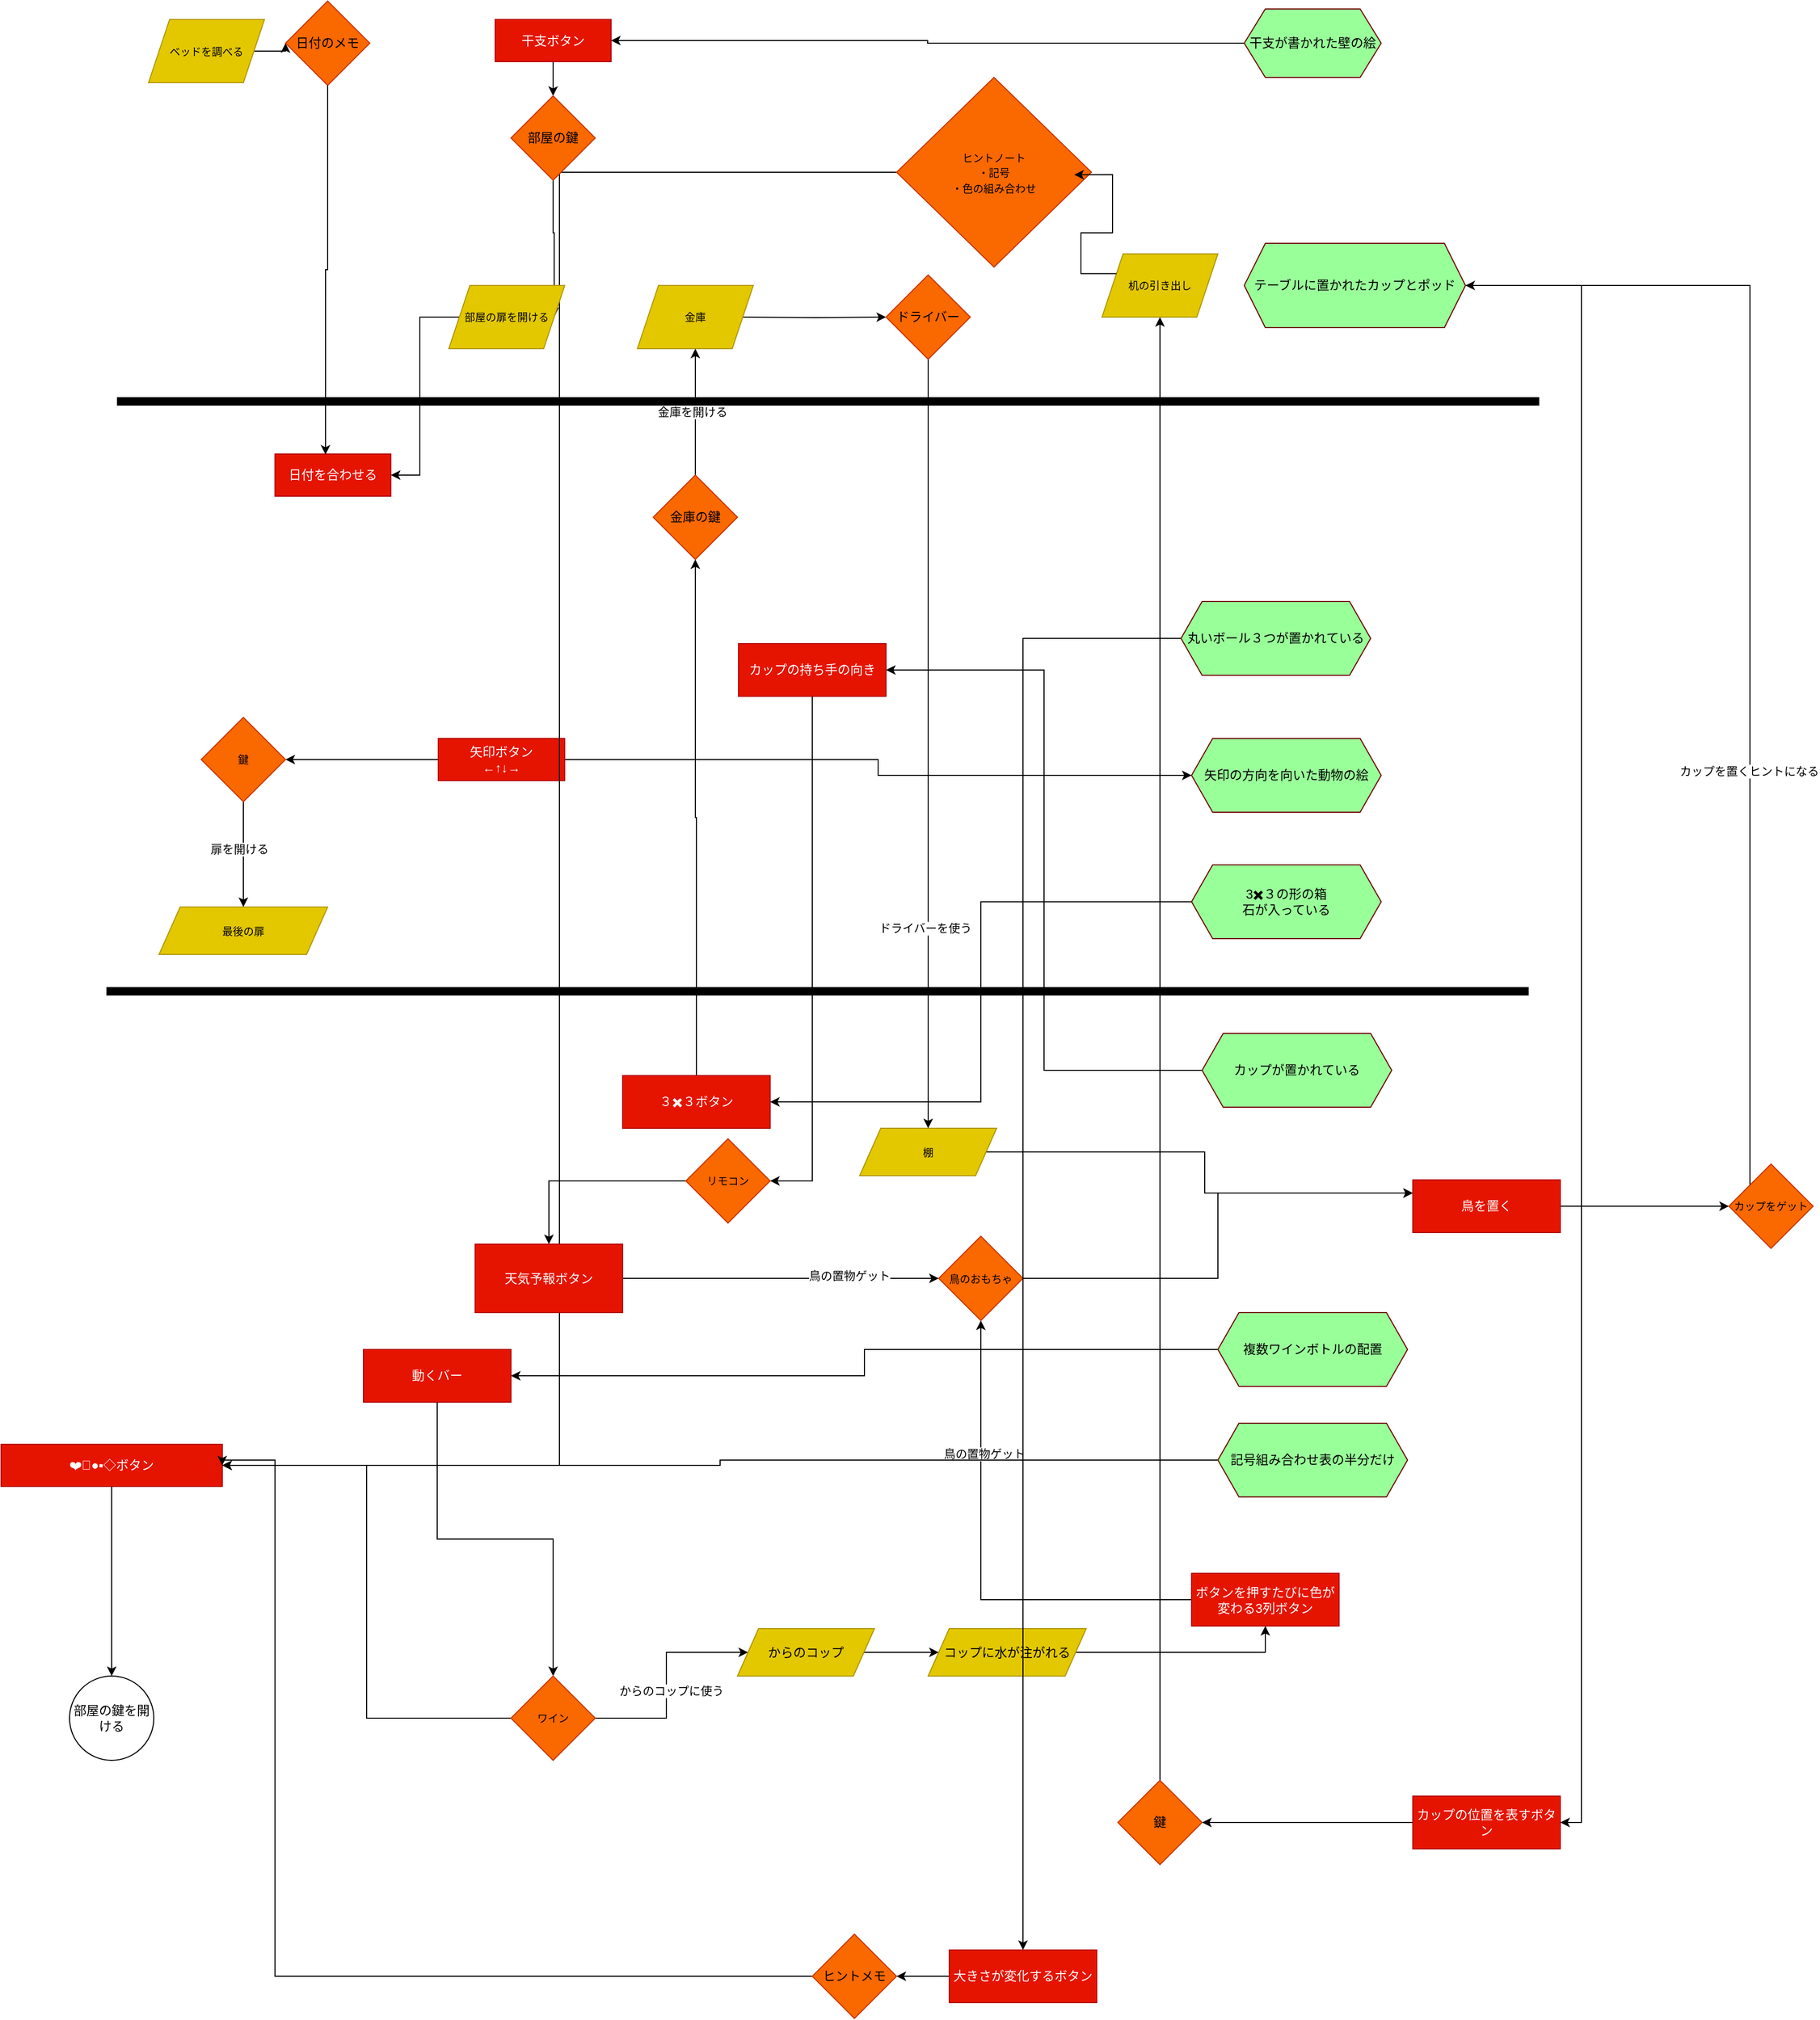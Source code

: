 <mxfile version="27.0.9" pages="4">
  <diagram name="フローチャート" id="RXGRm931TFEpD4JKADuY">
    <mxGraphModel dx="2864" dy="1227" grid="1" gridSize="10" guides="1" tooltips="1" connect="1" arrows="1" fold="1" page="1" pageScale="1" pageWidth="827" pageHeight="1169" math="0" shadow="0">
      <root>
        <mxCell id="0" />
        <mxCell id="1" parent="0" />
        <mxCell id="JhcOgVqaA8dTqpc5jkcz-119" style="edgeStyle=orthogonalEdgeStyle;rounded=0;orthogonalLoop=1;jettySize=auto;html=1;" parent="1" source="JhcOgVqaA8dTqpc5jkcz-3" target="JhcOgVqaA8dTqpc5jkcz-13" edge="1">
          <mxGeometry relative="1" as="geometry" />
        </mxCell>
        <mxCell id="JhcOgVqaA8dTqpc5jkcz-3" value="❤️🔼●▪️◇ボタン" style="rounded=0;whiteSpace=wrap;html=1;fillColor=#e51400;fontColor=#ffffff;strokeColor=#B20000;" parent="1" vertex="1">
          <mxGeometry x="-110" y="1370" width="210" height="40" as="geometry" />
        </mxCell>
        <mxCell id="JhcOgVqaA8dTqpc5jkcz-70" style="edgeStyle=orthogonalEdgeStyle;rounded=0;orthogonalLoop=1;jettySize=auto;html=1;" parent="1" source="JhcOgVqaA8dTqpc5jkcz-4" target="JhcOgVqaA8dTqpc5jkcz-69" edge="1">
          <mxGeometry relative="1" as="geometry" />
        </mxCell>
        <mxCell id="JhcOgVqaA8dTqpc5jkcz-100" style="edgeStyle=orthogonalEdgeStyle;rounded=0;orthogonalLoop=1;jettySize=auto;html=1;entryX=0;entryY=0.5;entryDx=0;entryDy=0;" parent="1" source="JhcOgVqaA8dTqpc5jkcz-4" target="JhcOgVqaA8dTqpc5jkcz-98" edge="1">
          <mxGeometry relative="1" as="geometry" />
        </mxCell>
        <mxCell id="JhcOgVqaA8dTqpc5jkcz-4" value="矢印ボタン&lt;div&gt;←↑↓→&lt;/div&gt;" style="rounded=0;whiteSpace=wrap;html=1;fillColor=#e51400;fontColor=#ffffff;strokeColor=#B20000;" parent="1" vertex="1">
          <mxGeometry x="305" y="700" width="120" height="40" as="geometry" />
        </mxCell>
        <mxCell id="JhcOgVqaA8dTqpc5jkcz-121" style="edgeStyle=orthogonalEdgeStyle;rounded=0;orthogonalLoop=1;jettySize=auto;html=1;entryX=0.5;entryY=1;entryDx=0;entryDy=0;" parent="1" source="JhcOgVqaA8dTqpc5jkcz-8" target="JhcOgVqaA8dTqpc5jkcz-104" edge="1">
          <mxGeometry relative="1" as="geometry" />
        </mxCell>
        <mxCell id="JhcOgVqaA8dTqpc5jkcz-8" value="３✖️３ボタン" style="rounded=0;whiteSpace=wrap;html=1;fillColor=#e51400;fontColor=#ffffff;strokeColor=#B20000;" parent="1" vertex="1">
          <mxGeometry x="480" y="1020" width="140" height="50" as="geometry" />
        </mxCell>
        <mxCell id="JhcOgVqaA8dTqpc5jkcz-138" style="edgeStyle=orthogonalEdgeStyle;rounded=0;orthogonalLoop=1;jettySize=auto;html=1;entryX=1;entryY=0.5;entryDx=0;entryDy=0;" parent="1" source="JhcOgVqaA8dTqpc5jkcz-10" target="JhcOgVqaA8dTqpc5jkcz-43" edge="1">
          <mxGeometry relative="1" as="geometry" />
        </mxCell>
        <mxCell id="JhcOgVqaA8dTqpc5jkcz-10" value="カップの位置を表すボタン" style="rounded=0;whiteSpace=wrap;html=1;fillColor=#e51400;fontColor=#ffffff;strokeColor=#B20000;" parent="1" vertex="1">
          <mxGeometry x="1230" y="1704" width="140" height="50" as="geometry" />
        </mxCell>
        <mxCell id="JhcOgVqaA8dTqpc5jkcz-132" style="edgeStyle=orthogonalEdgeStyle;rounded=0;orthogonalLoop=1;jettySize=auto;html=1;" parent="1" source="JhcOgVqaA8dTqpc5jkcz-11" target="JhcOgVqaA8dTqpc5jkcz-51" edge="1">
          <mxGeometry relative="1" as="geometry" />
        </mxCell>
        <mxCell id="JhcOgVqaA8dTqpc5jkcz-141" value="鳥の置物ゲット" style="edgeLabel;html=1;align=center;verticalAlign=middle;resizable=0;points=[];" parent="JhcOgVqaA8dTqpc5jkcz-132" vertex="1" connectable="0">
          <mxGeometry x="0.458" y="-3" relative="1" as="geometry">
            <mxPoint as="offset" />
          </mxGeometry>
        </mxCell>
        <mxCell id="JhcOgVqaA8dTqpc5jkcz-11" value="ボタンを押すたびに色が変わる3列ボタン" style="rounded=0;whiteSpace=wrap;html=1;fillColor=#e51400;fontColor=#ffffff;strokeColor=#B20000;" parent="1" vertex="1">
          <mxGeometry x="1020" y="1492.5" width="140" height="50" as="geometry" />
        </mxCell>
        <mxCell id="JhcOgVqaA8dTqpc5jkcz-12" value="動くバー" style="rounded=0;whiteSpace=wrap;html=1;fillColor=#e51400;fontColor=#ffffff;strokeColor=#B20000;" parent="1" vertex="1">
          <mxGeometry x="234" y="1280" width="140" height="50" as="geometry" />
        </mxCell>
        <mxCell id="JhcOgVqaA8dTqpc5jkcz-13" value="部屋の鍵を開ける" style="ellipse;whiteSpace=wrap;html=1;aspect=fixed;" parent="1" vertex="1">
          <mxGeometry x="-45" y="1590" width="80" height="80" as="geometry" />
        </mxCell>
        <mxCell id="JhcOgVqaA8dTqpc5jkcz-39" style="edgeStyle=orthogonalEdgeStyle;rounded=0;orthogonalLoop=1;jettySize=auto;html=1;" parent="1" source="JhcOgVqaA8dTqpc5jkcz-12" target="JhcOgVqaA8dTqpc5jkcz-59" edge="1">
          <mxGeometry relative="1" as="geometry">
            <mxPoint x="760" y="1312.5" as="targetPoint" />
          </mxGeometry>
        </mxCell>
        <mxCell id="JhcOgVqaA8dTqpc5jkcz-45" style="edgeStyle=orthogonalEdgeStyle;rounded=0;orthogonalLoop=1;jettySize=auto;html=1;" parent="1" source="JhcOgVqaA8dTqpc5jkcz-43" target="JhcOgVqaA8dTqpc5jkcz-44" edge="1">
          <mxGeometry relative="1" as="geometry" />
        </mxCell>
        <mxCell id="JhcOgVqaA8dTqpc5jkcz-43" value="鍵" style="rhombus;whiteSpace=wrap;html=1;fillColor=#fa6800;fontColor=#000000;strokeColor=#C73500;" parent="1" vertex="1">
          <mxGeometry x="950" y="1689" width="80" height="80" as="geometry" />
        </mxCell>
        <mxCell id="JhcOgVqaA8dTqpc5jkcz-44" value="&lt;font color=&quot;#000000&quot;&gt;&lt;span style=&quot;font-size: 10px;&quot;&gt;机の引き出し&lt;/span&gt;&lt;/font&gt;" style="shape=parallelogram;perimeter=parallelogramPerimeter;whiteSpace=wrap;html=1;fixedSize=1;fillColor=#e3c800;fontColor=#000000;strokeColor=#B09500;" parent="1" vertex="1">
          <mxGeometry x="935" y="240" width="110" height="60" as="geometry" />
        </mxCell>
        <mxCell id="JhcOgVqaA8dTqpc5jkcz-140" style="edgeStyle=orthogonalEdgeStyle;rounded=0;orthogonalLoop=1;jettySize=auto;html=1;entryX=1;entryY=0.5;entryDx=0;entryDy=0;" parent="1" source="JhcOgVqaA8dTqpc5jkcz-47" target="JhcOgVqaA8dTqpc5jkcz-3" edge="1">
          <mxGeometry relative="1" as="geometry" />
        </mxCell>
        <mxCell id="JhcOgVqaA8dTqpc5jkcz-47" value="&lt;font style=&quot;font-size: 10px;&quot;&gt;ヒントノート&lt;/font&gt;&lt;div&gt;&lt;span style=&quot;font-size: 10px;&quot;&gt;・記号&lt;/span&gt;&lt;/div&gt;&lt;div&gt;&lt;span style=&quot;font-size: 10px;&quot;&gt;・色の組み合わせ&lt;/span&gt;&lt;/div&gt;" style="rhombus;whiteSpace=wrap;html=1;fillColor=#fa6800;fontColor=#000000;strokeColor=#C73500;" parent="1" vertex="1">
          <mxGeometry x="740" y="72.5" width="185" height="180" as="geometry" />
        </mxCell>
        <mxCell id="Qinczm0bO9-p7GrukP_N-2" style="edgeStyle=orthogonalEdgeStyle;rounded=0;orthogonalLoop=1;jettySize=auto;html=1;entryX=0;entryY=0.25;entryDx=0;entryDy=0;" edge="1" parent="1" source="JhcOgVqaA8dTqpc5jkcz-51" target="Qinczm0bO9-p7GrukP_N-4">
          <mxGeometry relative="1" as="geometry">
            <mxPoint x="1050" y="1145" as="targetPoint" />
          </mxGeometry>
        </mxCell>
        <mxCell id="JhcOgVqaA8dTqpc5jkcz-51" value="&lt;font style=&quot;font-size: 10px;&quot;&gt;鳥のおもちゃ&lt;/font&gt;" style="rhombus;whiteSpace=wrap;html=1;fillColor=#fa6800;fontColor=#000000;strokeColor=#C73500;" parent="1" vertex="1">
          <mxGeometry x="780" y="1172.5" width="80" height="80" as="geometry" />
        </mxCell>
        <mxCell id="JhcOgVqaA8dTqpc5jkcz-54" style="edgeStyle=orthogonalEdgeStyle;rounded=0;orthogonalLoop=1;jettySize=auto;html=1;entryX=1;entryY=0.5;entryDx=0;entryDy=0;" parent="1" source="JhcOgVqaA8dTqpc5jkcz-53" target="JhcOgVqaA8dTqpc5jkcz-55" edge="1">
          <mxGeometry relative="1" as="geometry">
            <mxPoint x="640" y="1200" as="targetPoint" />
          </mxGeometry>
        </mxCell>
        <mxCell id="JhcOgVqaA8dTqpc5jkcz-53" value="カップの持ち手の向き" style="rounded=0;whiteSpace=wrap;html=1;fillColor=#e51400;fontColor=#ffffff;strokeColor=#B20000;" parent="1" vertex="1">
          <mxGeometry x="590" y="610" width="140" height="50" as="geometry" />
        </mxCell>
        <mxCell id="JhcOgVqaA8dTqpc5jkcz-58" style="edgeStyle=orthogonalEdgeStyle;rounded=0;orthogonalLoop=1;jettySize=auto;html=1;entryX=0.5;entryY=0;entryDx=0;entryDy=0;" parent="1" source="JhcOgVqaA8dTqpc5jkcz-55" target="JhcOgVqaA8dTqpc5jkcz-57" edge="1">
          <mxGeometry relative="1" as="geometry" />
        </mxCell>
        <mxCell id="JhcOgVqaA8dTqpc5jkcz-55" value="&lt;span style=&quot;font-size: 10px;&quot;&gt;リモコン&lt;/span&gt;" style="rhombus;whiteSpace=wrap;html=1;fillColor=#fa6800;fontColor=#000000;strokeColor=#C73500;" parent="1" vertex="1">
          <mxGeometry x="540" y="1080" width="80" height="80" as="geometry" />
        </mxCell>
        <mxCell id="JhcOgVqaA8dTqpc5jkcz-73" style="edgeStyle=orthogonalEdgeStyle;rounded=0;orthogonalLoop=1;jettySize=auto;html=1;entryX=0;entryY=0.5;entryDx=0;entryDy=0;" parent="1" source="JhcOgVqaA8dTqpc5jkcz-57" target="JhcOgVqaA8dTqpc5jkcz-51" edge="1">
          <mxGeometry relative="1" as="geometry" />
        </mxCell>
        <mxCell id="JhcOgVqaA8dTqpc5jkcz-142" value="鳥の置物ゲット" style="edgeLabel;html=1;align=center;verticalAlign=middle;resizable=0;points=[];" parent="JhcOgVqaA8dTqpc5jkcz-73" vertex="1" connectable="0">
          <mxGeometry x="0.433" y="3" relative="1" as="geometry">
            <mxPoint as="offset" />
          </mxGeometry>
        </mxCell>
        <mxCell id="JhcOgVqaA8dTqpc5jkcz-57" value="天気予報ボタン" style="rounded=0;whiteSpace=wrap;html=1;fillColor=#e51400;fontColor=#ffffff;strokeColor=#B20000;" parent="1" vertex="1">
          <mxGeometry x="340" y="1180" width="140" height="65" as="geometry" />
        </mxCell>
        <mxCell id="JhcOgVqaA8dTqpc5jkcz-127" style="edgeStyle=orthogonalEdgeStyle;rounded=0;orthogonalLoop=1;jettySize=auto;html=1;" parent="1" source="JhcOgVqaA8dTqpc5jkcz-59" target="JhcOgVqaA8dTqpc5jkcz-126" edge="1">
          <mxGeometry relative="1" as="geometry" />
        </mxCell>
        <mxCell id="JhcOgVqaA8dTqpc5jkcz-128" value="からのコップに使う" style="edgeLabel;html=1;align=center;verticalAlign=middle;resizable=0;points=[];" parent="JhcOgVqaA8dTqpc5jkcz-127" vertex="1" connectable="0">
          <mxGeometry x="-0.097" y="-4" relative="1" as="geometry">
            <mxPoint as="offset" />
          </mxGeometry>
        </mxCell>
        <mxCell id="JhcOgVqaA8dTqpc5jkcz-150" style="edgeStyle=orthogonalEdgeStyle;rounded=0;orthogonalLoop=1;jettySize=auto;html=1;entryX=1;entryY=0.5;entryDx=0;entryDy=0;" parent="1" source="JhcOgVqaA8dTqpc5jkcz-59" target="JhcOgVqaA8dTqpc5jkcz-3" edge="1">
          <mxGeometry relative="1" as="geometry" />
        </mxCell>
        <mxCell id="JhcOgVqaA8dTqpc5jkcz-59" value="&lt;span style=&quot;font-size: 10px;&quot;&gt;ワイン&lt;/span&gt;" style="rhombus;whiteSpace=wrap;html=1;fillColor=#fa6800;fontColor=#000000;strokeColor=#C73500;" parent="1" vertex="1">
          <mxGeometry x="374" y="1590" width="80" height="80" as="geometry" />
        </mxCell>
        <mxCell id="JhcOgVqaA8dTqpc5jkcz-92" style="edgeStyle=orthogonalEdgeStyle;rounded=0;orthogonalLoop=1;jettySize=auto;html=1;entryX=0.5;entryY=0;entryDx=0;entryDy=0;" parent="1" source="JhcOgVqaA8dTqpc5jkcz-69" target="JhcOgVqaA8dTqpc5jkcz-91" edge="1">
          <mxGeometry relative="1" as="geometry" />
        </mxCell>
        <mxCell id="JhcOgVqaA8dTqpc5jkcz-109" value="扉を開ける" style="edgeLabel;html=1;align=center;verticalAlign=middle;resizable=0;points=[];" parent="JhcOgVqaA8dTqpc5jkcz-92" vertex="1" connectable="0">
          <mxGeometry x="-0.114" y="-4" relative="1" as="geometry">
            <mxPoint as="offset" />
          </mxGeometry>
        </mxCell>
        <mxCell id="JhcOgVqaA8dTqpc5jkcz-69" value="&lt;span style=&quot;font-size: 10px;&quot;&gt;鍵&lt;/span&gt;" style="rhombus;whiteSpace=wrap;html=1;fillColor=#fa6800;fontColor=#000000;strokeColor=#C73500;" parent="1" vertex="1">
          <mxGeometry x="80" y="680" width="80" height="80" as="geometry" />
        </mxCell>
        <mxCell id="JhcOgVqaA8dTqpc5jkcz-82" style="edgeStyle=orthogonalEdgeStyle;rounded=0;orthogonalLoop=1;jettySize=auto;html=1;entryX=0.5;entryY=0;entryDx=0;entryDy=0;" parent="1" source="JhcOgVqaA8dTqpc5jkcz-75" target="JhcOgVqaA8dTqpc5jkcz-81" edge="1">
          <mxGeometry relative="1" as="geometry" />
        </mxCell>
        <mxCell id="JhcOgVqaA8dTqpc5jkcz-75" value="干支ボタン" style="rounded=0;whiteSpace=wrap;html=1;fillColor=#e51400;fontColor=#ffffff;strokeColor=#B20000;" parent="1" vertex="1">
          <mxGeometry x="359" y="17.5" width="110" height="40" as="geometry" />
        </mxCell>
        <mxCell id="JhcOgVqaA8dTqpc5jkcz-79" style="edgeStyle=orthogonalEdgeStyle;rounded=0;orthogonalLoop=1;jettySize=auto;html=1;entryX=1;entryY=0.5;entryDx=0;entryDy=0;" parent="1" source="JhcOgVqaA8dTqpc5jkcz-77" target="JhcOgVqaA8dTqpc5jkcz-75" edge="1">
          <mxGeometry relative="1" as="geometry" />
        </mxCell>
        <mxCell id="JhcOgVqaA8dTqpc5jkcz-77" value="&lt;font color=&quot;#000000&quot;&gt;干支が書かれた壁の絵&lt;/font&gt;" style="shape=hexagon;perimeter=hexagonPerimeter2;whiteSpace=wrap;html=1;fixedSize=1;fillColor=#99FF99;fontColor=#ffffff;strokeColor=#6F0000;" parent="1" vertex="1">
          <mxGeometry x="1070" y="7.5" width="130" height="65" as="geometry" />
        </mxCell>
        <mxCell id="JhcOgVqaA8dTqpc5jkcz-84" style="edgeStyle=orthogonalEdgeStyle;rounded=0;orthogonalLoop=1;jettySize=auto;html=1;entryX=1;entryY=0.5;entryDx=0;entryDy=0;" parent="1" source="JhcOgVqaA8dTqpc5jkcz-81" target="JhcOgVqaA8dTqpc5jkcz-83" edge="1">
          <mxGeometry relative="1" as="geometry" />
        </mxCell>
        <mxCell id="JhcOgVqaA8dTqpc5jkcz-81" value="部屋の鍵" style="rhombus;whiteSpace=wrap;html=1;fillColor=#fa6800;fontColor=#000000;strokeColor=#C73500;" parent="1" vertex="1">
          <mxGeometry x="374" y="90" width="80" height="80" as="geometry" />
        </mxCell>
        <mxCell id="JhcOgVqaA8dTqpc5jkcz-86" style="edgeStyle=orthogonalEdgeStyle;rounded=0;orthogonalLoop=1;jettySize=auto;html=1;entryX=1;entryY=0.5;entryDx=0;entryDy=0;" parent="1" source="JhcOgVqaA8dTqpc5jkcz-83" target="JhcOgVqaA8dTqpc5jkcz-85" edge="1">
          <mxGeometry relative="1" as="geometry" />
        </mxCell>
        <mxCell id="JhcOgVqaA8dTqpc5jkcz-83" value="&lt;font color=&quot;#000000&quot;&gt;&lt;span style=&quot;font-size: 10px;&quot;&gt;部屋の扉を開ける&lt;/span&gt;&lt;/font&gt;" style="shape=parallelogram;perimeter=parallelogramPerimeter;whiteSpace=wrap;html=1;fixedSize=1;fillColor=#e3c800;fontColor=#000000;strokeColor=#B09500;" parent="1" vertex="1">
          <mxGeometry x="315" y="270" width="110" height="60" as="geometry" />
        </mxCell>
        <mxCell id="JhcOgVqaA8dTqpc5jkcz-85" value="日付を合わせる" style="rounded=0;whiteSpace=wrap;html=1;fillColor=#e51400;fontColor=#ffffff;strokeColor=#B20000;" parent="1" vertex="1">
          <mxGeometry x="150" y="430" width="110" height="40" as="geometry" />
        </mxCell>
        <mxCell id="JhcOgVqaA8dTqpc5jkcz-89" style="edgeStyle=orthogonalEdgeStyle;rounded=0;orthogonalLoop=1;jettySize=auto;html=1;entryX=0;entryY=0.5;entryDx=0;entryDy=0;" parent="1" source="JhcOgVqaA8dTqpc5jkcz-87" target="JhcOgVqaA8dTqpc5jkcz-88" edge="1">
          <mxGeometry relative="1" as="geometry" />
        </mxCell>
        <mxCell id="JhcOgVqaA8dTqpc5jkcz-87" value="&lt;font color=&quot;#000000&quot;&gt;&lt;span style=&quot;font-size: 10px;&quot;&gt;ベッドを調べる&lt;/span&gt;&lt;/font&gt;" style="shape=parallelogram;perimeter=parallelogramPerimeter;whiteSpace=wrap;html=1;fixedSize=1;fillColor=#e3c800;fontColor=#000000;strokeColor=#B09500;" parent="1" vertex="1">
          <mxGeometry x="30" y="17.5" width="110" height="60" as="geometry" />
        </mxCell>
        <mxCell id="JhcOgVqaA8dTqpc5jkcz-88" value="日付のメモ" style="rhombus;whiteSpace=wrap;html=1;fillColor=#fa6800;fontColor=#000000;strokeColor=#C73500;" parent="1" vertex="1">
          <mxGeometry x="160" width="80" height="80" as="geometry" />
        </mxCell>
        <mxCell id="JhcOgVqaA8dTqpc5jkcz-90" style="edgeStyle=orthogonalEdgeStyle;rounded=0;orthogonalLoop=1;jettySize=auto;html=1;entryX=0.436;entryY=0.013;entryDx=0;entryDy=0;entryPerimeter=0;" parent="1" source="JhcOgVqaA8dTqpc5jkcz-88" target="JhcOgVqaA8dTqpc5jkcz-85" edge="1">
          <mxGeometry relative="1" as="geometry" />
        </mxCell>
        <mxCell id="JhcOgVqaA8dTqpc5jkcz-91" value="&lt;div style=&quot;line-height: 80%;&quot;&gt;&lt;font size=&quot;1&quot;&gt;最後の扉&lt;/font&gt;&lt;/div&gt;" style="shape=parallelogram;perimeter=parallelogramPerimeter;whiteSpace=wrap;html=1;fixedSize=1;fillColor=#e3c800;fontColor=#000000;strokeColor=#B09500;" parent="1" vertex="1">
          <mxGeometry x="40" y="860" width="160" height="45" as="geometry" />
        </mxCell>
        <mxCell id="JhcOgVqaA8dTqpc5jkcz-98" value="&lt;font color=&quot;#000000&quot;&gt;矢印の方向を向いた動物の絵&lt;/font&gt;" style="shape=hexagon;perimeter=hexagonPerimeter2;whiteSpace=wrap;html=1;fixedSize=1;fillColor=#99FF99;fontColor=#ffffff;strokeColor=#6F0000;" parent="1" vertex="1">
          <mxGeometry x="1020" y="700" width="180" height="70" as="geometry" />
        </mxCell>
        <mxCell id="JhcOgVqaA8dTqpc5jkcz-101" value="" style="endArrow=none;html=1;rounded=0;strokeWidth=8;" parent="1" edge="1">
          <mxGeometry width="50" height="50" relative="1" as="geometry">
            <mxPoint y="380" as="sourcePoint" />
            <mxPoint x="1350" y="380" as="targetPoint" />
          </mxGeometry>
        </mxCell>
        <mxCell id="JhcOgVqaA8dTqpc5jkcz-102" value="" style="endArrow=none;html=1;rounded=0;strokeWidth=8;" parent="1" edge="1">
          <mxGeometry width="50" height="50" relative="1" as="geometry">
            <mxPoint x="-10" y="940" as="sourcePoint" />
            <mxPoint x="1340" y="940" as="targetPoint" />
          </mxGeometry>
        </mxCell>
        <mxCell id="JhcOgVqaA8dTqpc5jkcz-113" style="edgeStyle=orthogonalEdgeStyle;rounded=0;orthogonalLoop=1;jettySize=auto;html=1;" parent="1" target="JhcOgVqaA8dTqpc5jkcz-114" edge="1">
          <mxGeometry relative="1" as="geometry">
            <mxPoint x="750" y="270" as="targetPoint" />
            <mxPoint x="594" y="300" as="sourcePoint" />
          </mxGeometry>
        </mxCell>
        <mxCell id="JhcOgVqaA8dTqpc5jkcz-103" value="&lt;font color=&quot;#000000&quot;&gt;&lt;span style=&quot;font-size: 10px;&quot;&gt;金庫&lt;/span&gt;&lt;/font&gt;" style="shape=parallelogram;perimeter=parallelogramPerimeter;whiteSpace=wrap;html=1;fixedSize=1;fillColor=#e3c800;fontColor=#000000;strokeColor=#B09500;" parent="1" vertex="1">
          <mxGeometry x="494" y="270" width="110" height="60" as="geometry" />
        </mxCell>
        <mxCell id="JhcOgVqaA8dTqpc5jkcz-105" style="edgeStyle=orthogonalEdgeStyle;rounded=0;orthogonalLoop=1;jettySize=auto;html=1;" parent="1" source="JhcOgVqaA8dTqpc5jkcz-104" target="JhcOgVqaA8dTqpc5jkcz-103" edge="1">
          <mxGeometry relative="1" as="geometry" />
        </mxCell>
        <mxCell id="JhcOgVqaA8dTqpc5jkcz-108" value="金庫を開ける" style="edgeLabel;html=1;align=center;verticalAlign=middle;resizable=0;points=[];" parent="JhcOgVqaA8dTqpc5jkcz-105" vertex="1" connectable="0">
          <mxGeometry x="0.011" y="3" relative="1" as="geometry">
            <mxPoint as="offset" />
          </mxGeometry>
        </mxCell>
        <mxCell id="JhcOgVqaA8dTqpc5jkcz-104" value="金庫の鍵" style="rhombus;whiteSpace=wrap;html=1;fillColor=#fa6800;fontColor=#000000;strokeColor=#C73500;" parent="1" vertex="1">
          <mxGeometry x="509" y="450" width="80" height="80" as="geometry" />
        </mxCell>
        <mxCell id="Qinczm0bO9-p7GrukP_N-3" style="edgeStyle=orthogonalEdgeStyle;rounded=0;orthogonalLoop=1;jettySize=auto;html=1;entryX=0;entryY=0.25;entryDx=0;entryDy=0;" edge="1" parent="1" source="JhcOgVqaA8dTqpc5jkcz-110" target="Qinczm0bO9-p7GrukP_N-4">
          <mxGeometry relative="1" as="geometry">
            <mxPoint x="1050" y="1145" as="targetPoint" />
          </mxGeometry>
        </mxCell>
        <mxCell id="JhcOgVqaA8dTqpc5jkcz-110" value="&lt;div style=&quot;line-height: 80%;&quot;&gt;&lt;font size=&quot;1&quot;&gt;棚&lt;/font&gt;&lt;/div&gt;" style="shape=parallelogram;perimeter=parallelogramPerimeter;whiteSpace=wrap;html=1;fixedSize=1;fillColor=#e3c800;fontColor=#000000;strokeColor=#B09500;" parent="1" vertex="1">
          <mxGeometry x="705" y="1070" width="130" height="45" as="geometry" />
        </mxCell>
        <mxCell id="JhcOgVqaA8dTqpc5jkcz-112" style="edgeStyle=orthogonalEdgeStyle;rounded=0;orthogonalLoop=1;jettySize=auto;html=1;entryX=1;entryY=0.5;entryDx=0;entryDy=0;" parent="1" source="JhcOgVqaA8dTqpc5jkcz-111" target="JhcOgVqaA8dTqpc5jkcz-8" edge="1">
          <mxGeometry relative="1" as="geometry" />
        </mxCell>
        <mxCell id="JhcOgVqaA8dTqpc5jkcz-111" value="&lt;font color=&quot;#000000&quot;&gt;3✖️３の形の箱&lt;/font&gt;&lt;div&gt;&lt;font color=&quot;#000000&quot;&gt;石が入っている&lt;/font&gt;&lt;/div&gt;" style="shape=hexagon;perimeter=hexagonPerimeter2;whiteSpace=wrap;html=1;fixedSize=1;fillColor=#99FF99;fontColor=#ffffff;strokeColor=#6F0000;" parent="1" vertex="1">
          <mxGeometry x="1020" y="820" width="180" height="70" as="geometry" />
        </mxCell>
        <mxCell id="JhcOgVqaA8dTqpc5jkcz-122" style="edgeStyle=orthogonalEdgeStyle;rounded=0;orthogonalLoop=1;jettySize=auto;html=1;entryX=0.5;entryY=0;entryDx=0;entryDy=0;" parent="1" source="JhcOgVqaA8dTqpc5jkcz-114" target="JhcOgVqaA8dTqpc5jkcz-110" edge="1">
          <mxGeometry relative="1" as="geometry" />
        </mxCell>
        <mxCell id="JhcOgVqaA8dTqpc5jkcz-144" value="ドライバーを使う" style="edgeLabel;html=1;align=center;verticalAlign=middle;resizable=0;points=[];" parent="JhcOgVqaA8dTqpc5jkcz-122" vertex="1" connectable="0">
          <mxGeometry x="0.478" y="-3" relative="1" as="geometry">
            <mxPoint as="offset" />
          </mxGeometry>
        </mxCell>
        <mxCell id="JhcOgVqaA8dTqpc5jkcz-114" value="ドライバー" style="rhombus;whiteSpace=wrap;html=1;fillColor=#fa6800;fontColor=#000000;strokeColor=#C73500;" parent="1" vertex="1">
          <mxGeometry x="730" y="260" width="80" height="80" as="geometry" />
        </mxCell>
        <mxCell id="JhcOgVqaA8dTqpc5jkcz-125" style="edgeStyle=orthogonalEdgeStyle;rounded=0;orthogonalLoop=1;jettySize=auto;html=1;entryX=1;entryY=0.5;entryDx=0;entryDy=0;" parent="1" source="JhcOgVqaA8dTqpc5jkcz-124" target="JhcOgVqaA8dTqpc5jkcz-12" edge="1">
          <mxGeometry relative="1" as="geometry" />
        </mxCell>
        <mxCell id="JhcOgVqaA8dTqpc5jkcz-124" value="&lt;font color=&quot;#000000&quot;&gt;複数ワインボトルの配置&lt;/font&gt;" style="shape=hexagon;perimeter=hexagonPerimeter2;whiteSpace=wrap;html=1;fixedSize=1;fillColor=#99FF99;fontColor=#ffffff;strokeColor=#6F0000;" parent="1" vertex="1">
          <mxGeometry x="1045" y="1245" width="180" height="70" as="geometry" />
        </mxCell>
        <mxCell id="JhcOgVqaA8dTqpc5jkcz-130" style="edgeStyle=orthogonalEdgeStyle;rounded=0;orthogonalLoop=1;jettySize=auto;html=1;entryX=0;entryY=0.5;entryDx=0;entryDy=0;" parent="1" source="JhcOgVqaA8dTqpc5jkcz-126" target="JhcOgVqaA8dTqpc5jkcz-129" edge="1">
          <mxGeometry relative="1" as="geometry" />
        </mxCell>
        <mxCell id="JhcOgVqaA8dTqpc5jkcz-126" value="&lt;div style=&quot;line-height: 80%;&quot;&gt;からのコップ&lt;/div&gt;" style="shape=parallelogram;perimeter=parallelogramPerimeter;whiteSpace=wrap;html=1;fixedSize=1;fillColor=#e3c800;fontColor=#000000;strokeColor=#B09500;" parent="1" vertex="1">
          <mxGeometry x="589" y="1545" width="130" height="45" as="geometry" />
        </mxCell>
        <mxCell id="JhcOgVqaA8dTqpc5jkcz-131" style="edgeStyle=orthogonalEdgeStyle;rounded=0;orthogonalLoop=1;jettySize=auto;html=1;" parent="1" source="JhcOgVqaA8dTqpc5jkcz-129" target="JhcOgVqaA8dTqpc5jkcz-11" edge="1">
          <mxGeometry relative="1" as="geometry" />
        </mxCell>
        <mxCell id="JhcOgVqaA8dTqpc5jkcz-129" value="コップに水が注がれる" style="shape=parallelogram;perimeter=parallelogramPerimeter;whiteSpace=wrap;html=1;fixedSize=1;fillColor=#e3c800;fontColor=#000000;strokeColor=#B09500;" parent="1" vertex="1">
          <mxGeometry x="770" y="1545" width="150" height="45" as="geometry" />
        </mxCell>
        <mxCell id="JhcOgVqaA8dTqpc5jkcz-136" style="edgeStyle=orthogonalEdgeStyle;rounded=0;orthogonalLoop=1;jettySize=auto;html=1;exitX=1;exitY=0.5;exitDx=0;exitDy=0;entryX=1;entryY=0.5;entryDx=0;entryDy=0;" parent="1" source="JhcOgVqaA8dTqpc5jkcz-134" target="JhcOgVqaA8dTqpc5jkcz-10" edge="1">
          <mxGeometry relative="1" as="geometry" />
        </mxCell>
        <mxCell id="JhcOgVqaA8dTqpc5jkcz-134" value="&lt;font color=&quot;#000000&quot;&gt;テーブルに置かれたカップとポッド&lt;/font&gt;" style="shape=hexagon;perimeter=hexagonPerimeter2;whiteSpace=wrap;html=1;fixedSize=1;fillColor=#99FF99;fontColor=#ffffff;strokeColor=#6F0000;" parent="1" vertex="1">
          <mxGeometry x="1070" y="230" width="210" height="80" as="geometry" />
        </mxCell>
        <mxCell id="JhcOgVqaA8dTqpc5jkcz-139" style="edgeStyle=orthogonalEdgeStyle;rounded=0;orthogonalLoop=1;jettySize=auto;html=1;exitX=0;exitY=0.25;exitDx=0;exitDy=0;entryX=0.912;entryY=0.513;entryDx=0;entryDy=0;entryPerimeter=0;" parent="1" source="JhcOgVqaA8dTqpc5jkcz-44" target="JhcOgVqaA8dTqpc5jkcz-47" edge="1">
          <mxGeometry relative="1" as="geometry" />
        </mxCell>
        <mxCell id="JhcOgVqaA8dTqpc5jkcz-146" style="edgeStyle=orthogonalEdgeStyle;rounded=0;orthogonalLoop=1;jettySize=auto;html=1;" parent="1" source="JhcOgVqaA8dTqpc5jkcz-143" target="JhcOgVqaA8dTqpc5jkcz-145" edge="1">
          <mxGeometry relative="1" as="geometry" />
        </mxCell>
        <mxCell id="JhcOgVqaA8dTqpc5jkcz-143" value="&lt;font color=&quot;#000000&quot;&gt;丸いボール３つが置かれている&lt;/font&gt;" style="shape=hexagon;perimeter=hexagonPerimeter2;whiteSpace=wrap;html=1;fixedSize=1;fillColor=#99FF99;fontColor=#ffffff;strokeColor=#6F0000;" parent="1" vertex="1">
          <mxGeometry x="1010" y="570" width="180" height="70" as="geometry" />
        </mxCell>
        <mxCell id="JhcOgVqaA8dTqpc5jkcz-148" style="edgeStyle=orthogonalEdgeStyle;rounded=0;orthogonalLoop=1;jettySize=auto;html=1;entryX=1;entryY=0.5;entryDx=0;entryDy=0;" parent="1" source="JhcOgVqaA8dTqpc5jkcz-145" target="JhcOgVqaA8dTqpc5jkcz-147" edge="1">
          <mxGeometry relative="1" as="geometry" />
        </mxCell>
        <mxCell id="JhcOgVqaA8dTqpc5jkcz-145" value="大きさが変化するボタン" style="rounded=0;whiteSpace=wrap;html=1;fillColor=#e51400;fontColor=#ffffff;strokeColor=#B20000;" parent="1" vertex="1">
          <mxGeometry x="790" y="1850" width="140" height="50" as="geometry" />
        </mxCell>
        <mxCell id="JhcOgVqaA8dTqpc5jkcz-151" style="edgeStyle=orthogonalEdgeStyle;rounded=0;orthogonalLoop=1;jettySize=auto;html=1;entryX=1;entryY=0.5;entryDx=0;entryDy=0;" parent="1" source="JhcOgVqaA8dTqpc5jkcz-147" target="JhcOgVqaA8dTqpc5jkcz-3" edge="1">
          <mxGeometry relative="1" as="geometry">
            <Array as="points">
              <mxPoint x="150" y="1875" />
              <mxPoint x="150" y="1385" />
            </Array>
          </mxGeometry>
        </mxCell>
        <mxCell id="JhcOgVqaA8dTqpc5jkcz-147" value="ヒントメモ" style="rhombus;whiteSpace=wrap;html=1;fillColor=#fa6800;fontColor=#000000;strokeColor=#C73500;" parent="1" vertex="1">
          <mxGeometry x="660" y="1835" width="80" height="80" as="geometry" />
        </mxCell>
        <mxCell id="Qinczm0bO9-p7GrukP_N-5" style="edgeStyle=orthogonalEdgeStyle;rounded=0;orthogonalLoop=1;jettySize=auto;html=1;entryX=0;entryY=0.5;entryDx=0;entryDy=0;" edge="1" parent="1" source="Qinczm0bO9-p7GrukP_N-4" target="Qinczm0bO9-p7GrukP_N-6">
          <mxGeometry relative="1" as="geometry">
            <mxPoint x="1480" y="1144" as="targetPoint" />
            <Array as="points">
              <mxPoint x="1500" y="1144" />
            </Array>
          </mxGeometry>
        </mxCell>
        <mxCell id="Qinczm0bO9-p7GrukP_N-4" value="鳥を置く" style="rounded=0;whiteSpace=wrap;html=1;fillColor=#e51400;fontColor=#ffffff;strokeColor=#B20000;" vertex="1" parent="1">
          <mxGeometry x="1230" y="1119" width="140" height="50" as="geometry" />
        </mxCell>
        <mxCell id="Qinczm0bO9-p7GrukP_N-8" style="edgeStyle=orthogonalEdgeStyle;rounded=0;orthogonalLoop=1;jettySize=auto;html=1;entryX=1;entryY=0.5;entryDx=0;entryDy=0;" edge="1" parent="1" source="Qinczm0bO9-p7GrukP_N-6" target="JhcOgVqaA8dTqpc5jkcz-134">
          <mxGeometry relative="1" as="geometry">
            <Array as="points">
              <mxPoint x="1550" y="270" />
            </Array>
          </mxGeometry>
        </mxCell>
        <mxCell id="Qinczm0bO9-p7GrukP_N-9" value="カップを置くヒントになる" style="edgeLabel;html=1;align=center;verticalAlign=middle;resizable=0;points=[];" vertex="1" connectable="0" parent="Qinczm0bO9-p7GrukP_N-8">
          <mxGeometry x="-0.3" y="1" relative="1" as="geometry">
            <mxPoint as="offset" />
          </mxGeometry>
        </mxCell>
        <mxCell id="Qinczm0bO9-p7GrukP_N-6" value="&lt;span style=&quot;font-size: 10px;&quot;&gt;カップをゲット&lt;/span&gt;" style="rhombus;whiteSpace=wrap;html=1;fillColor=#fa6800;fontColor=#000000;strokeColor=#C73500;" vertex="1" parent="1">
          <mxGeometry x="1530" y="1104" width="80" height="80" as="geometry" />
        </mxCell>
        <mxCell id="twJgUBgMmuH6dkB28CUn-2" style="edgeStyle=orthogonalEdgeStyle;rounded=0;orthogonalLoop=1;jettySize=auto;html=1;entryX=1;entryY=0.5;entryDx=0;entryDy=0;" edge="1" parent="1" source="twJgUBgMmuH6dkB28CUn-1" target="JhcOgVqaA8dTqpc5jkcz-53">
          <mxGeometry relative="1" as="geometry" />
        </mxCell>
        <mxCell id="twJgUBgMmuH6dkB28CUn-1" value="&lt;font color=&quot;#000000&quot;&gt;カップが置かれている&lt;/font&gt;" style="shape=hexagon;perimeter=hexagonPerimeter2;whiteSpace=wrap;html=1;fixedSize=1;fillColor=#99FF99;fontColor=#ffffff;strokeColor=#6F0000;" vertex="1" parent="1">
          <mxGeometry x="1030" y="980" width="180" height="70" as="geometry" />
        </mxCell>
        <mxCell id="g502Kq9QdGE5RNnN7VZz-2" style="edgeStyle=orthogonalEdgeStyle;rounded=0;orthogonalLoop=1;jettySize=auto;html=1;entryX=1;entryY=0.5;entryDx=0;entryDy=0;" edge="1" parent="1" source="g502Kq9QdGE5RNnN7VZz-1" target="JhcOgVqaA8dTqpc5jkcz-3">
          <mxGeometry relative="1" as="geometry" />
        </mxCell>
        <mxCell id="g502Kq9QdGE5RNnN7VZz-1" value="&lt;font color=&quot;#000000&quot;&gt;記号組み合わせ表の半分だけ&lt;/font&gt;" style="shape=hexagon;perimeter=hexagonPerimeter2;whiteSpace=wrap;html=1;fixedSize=1;fillColor=#99FF99;fontColor=#ffffff;strokeColor=#6F0000;" vertex="1" parent="1">
          <mxGeometry x="1045" y="1350" width="180" height="70" as="geometry" />
        </mxCell>
      </root>
    </mxGraphModel>
  </diagram>
  <diagram id="f2DRBkvHK64_CMHAZ9Qb" name="部屋と家具">
    <mxGraphModel dx="1773" dy="1848" grid="1" gridSize="10" guides="1" tooltips="1" connect="1" arrows="1" fold="1" page="1" pageScale="1" pageWidth="827" pageHeight="1169" math="0" shadow="0">
      <root>
        <mxCell id="0" />
        <mxCell id="1" parent="0" />
        <mxCell id="3L3UaYXtJIn203CXCyGd-1" value="" style="whiteSpace=wrap;html=1;aspect=fixed;" parent="1" vertex="1">
          <mxGeometry x="40" y="160" width="280" height="280" as="geometry" />
        </mxCell>
        <mxCell id="3L3UaYXtJIn203CXCyGd-2" value="" style="rounded=0;whiteSpace=wrap;html=1;" parent="1" vertex="1">
          <mxGeometry x="320" y="-240" width="120" height="800" as="geometry" />
        </mxCell>
        <mxCell id="3L3UaYXtJIn203CXCyGd-4" value="" style="rounded=0;whiteSpace=wrap;html=1;" parent="1" vertex="1">
          <mxGeometry x="320" y="-560" width="680" height="320" as="geometry" />
        </mxCell>
        <mxCell id="EDUZQcDFJQUXIhMOsD3m-14" style="edgeStyle=orthogonalEdgeStyle;rounded=0;orthogonalLoop=1;jettySize=auto;html=1;exitX=0.5;exitY=0;exitDx=0;exitDy=0;entryX=0.5;entryY=1;entryDx=0;entryDy=0;" edge="1" parent="1" source="WmYu_v-N7IRhr-jt6_tq-1" target="EDUZQcDFJQUXIhMOsD3m-13">
          <mxGeometry relative="1" as="geometry" />
        </mxCell>
        <mxCell id="WmYu_v-N7IRhr-jt6_tq-1" value="ベッド" style="rounded=0;whiteSpace=wrap;html=1;fillColor=#0050ef;fontColor=#ffffff;strokeColor=#001DBC;" vertex="1" parent="1">
          <mxGeometry x="40" y="160" width="120" height="200" as="geometry" />
        </mxCell>
        <mxCell id="U4G6odVEr-rB6wY9-khj-7" value="" style="edgeStyle=orthogonalEdgeStyle;rounded=0;orthogonalLoop=1;jettySize=auto;html=1;" edge="1" parent="1" source="WmYu_v-N7IRhr-jt6_tq-2" target="U4G6odVEr-rB6wY9-khj-6">
          <mxGeometry relative="1" as="geometry" />
        </mxCell>
        <mxCell id="WmYu_v-N7IRhr-jt6_tq-2" value="机" style="ellipse;whiteSpace=wrap;html=1;aspect=fixed;fillColor=#60a917;fontColor=#ffffff;strokeColor=#2D7600;" vertex="1" parent="1">
          <mxGeometry x="70" y="370" width="60" height="60" as="geometry" />
        </mxCell>
        <mxCell id="WmYu_v-N7IRhr-jt6_tq-3" value="ドア" style="rounded=0;whiteSpace=wrap;html=1;fillColor=#d80073;fontColor=#ffffff;strokeColor=#A50040;" vertex="1" parent="1">
          <mxGeometry x="310" y="290" width="20" height="140" as="geometry" />
        </mxCell>
        <mxCell id="U4G6odVEr-rB6wY9-khj-3" value="" style="edgeStyle=orthogonalEdgeStyle;rounded=0;orthogonalLoop=1;jettySize=auto;html=1;" edge="1" parent="1" source="WmYu_v-N7IRhr-jt6_tq-4" target="U4G6odVEr-rB6wY9-khj-2">
          <mxGeometry relative="1" as="geometry" />
        </mxCell>
        <mxCell id="WmYu_v-N7IRhr-jt6_tq-4" value="絵" style="rounded=0;whiteSpace=wrap;html=1;fillColor=#6a00ff;fontColor=#ffffff;strokeColor=#3700CC;rotation=90;fontStyle=1" vertex="1" parent="1">
          <mxGeometry x="210" y="370" width="20" height="140" as="geometry" />
        </mxCell>
        <mxCell id="M0Mybva_M-Y5CQamCzX1-2" value="" style="edgeStyle=orthogonalEdgeStyle;rounded=0;orthogonalLoop=1;jettySize=auto;html=1;" edge="1" parent="1" source="EDUZQcDFJQUXIhMOsD3m-1" target="M0Mybva_M-Y5CQamCzX1-1">
          <mxGeometry relative="1" as="geometry" />
        </mxCell>
        <mxCell id="EDUZQcDFJQUXIhMOsD3m-1" value="引き出し" style="rounded=0;whiteSpace=wrap;html=1;fillColor=#60a917;fontColor=#ffffff;strokeColor=#2D7600;" vertex="1" parent="1">
          <mxGeometry x="170" y="170" width="70" height="60" as="geometry" />
        </mxCell>
        <mxCell id="qBNEiTYim_y8xr-pEqVV-2" value="" style="edgeStyle=orthogonalEdgeStyle;rounded=0;orthogonalLoop=1;jettySize=auto;html=1;" edge="1" parent="1" source="EDUZQcDFJQUXIhMOsD3m-2" target="qBNEiTYim_y8xr-pEqVV-1">
          <mxGeometry relative="1" as="geometry" />
        </mxCell>
        <mxCell id="EDUZQcDFJQUXIhMOsD3m-2" value="棚" style="rounded=0;whiteSpace=wrap;html=1;fillColor=#60a917;fontColor=#ffffff;strokeColor=#2D7600;" vertex="1" parent="1">
          <mxGeometry x="330" y="490" width="92" height="60" as="geometry" />
        </mxCell>
        <mxCell id="3cH-8lGUJdX-nHX-psue-2" value="" style="edgeStyle=orthogonalEdgeStyle;rounded=0;orthogonalLoop=1;jettySize=auto;html=1;" edge="1" parent="1" source="EDUZQcDFJQUXIhMOsD3m-3" target="3cH-8lGUJdX-nHX-psue-1">
          <mxGeometry relative="1" as="geometry" />
        </mxCell>
        <mxCell id="EDUZQcDFJQUXIhMOsD3m-3" value="机" style="rounded=0;whiteSpace=wrap;html=1;fillColor=#60a917;fontColor=#ffffff;strokeColor=#2D7600;rotation=-90;" vertex="1" parent="1">
          <mxGeometry x="373" y="315" width="92" height="50" as="geometry" />
        </mxCell>
        <mxCell id="-1iy8JtZOgF8mE0iPeoI-2" value="" style="edgeStyle=orthogonalEdgeStyle;rounded=0;orthogonalLoop=1;jettySize=auto;html=1;" edge="1" parent="1" source="EDUZQcDFJQUXIhMOsD3m-4" target="-1iy8JtZOgF8mE0iPeoI-1">
          <mxGeometry relative="1" as="geometry" />
        </mxCell>
        <mxCell id="EDUZQcDFJQUXIhMOsD3m-4" value="絵" style="rounded=0;whiteSpace=wrap;html=1;fillColor=#6a00ff;fontColor=#ffffff;strokeColor=#3700CC;rotation=-180;" vertex="1" parent="1">
          <mxGeometry x="320" y="-80" width="20" height="140" as="geometry" />
        </mxCell>
        <mxCell id="PzmVh5bs7jr-pi4SXrDa-2" value="" style="edgeStyle=orthogonalEdgeStyle;rounded=0;orthogonalLoop=1;jettySize=auto;html=1;" edge="1" parent="1" source="EDUZQcDFJQUXIhMOsD3m-5" target="PzmVh5bs7jr-pi4SXrDa-1">
          <mxGeometry relative="1" as="geometry" />
        </mxCell>
        <mxCell id="EDUZQcDFJQUXIhMOsD3m-5" value="机" style="rounded=0;whiteSpace=wrap;html=1;fillColor=#60a917;fontColor=#ffffff;strokeColor=#2D7600;" vertex="1" parent="1">
          <mxGeometry x="387" y="-200" width="53" height="40" as="geometry" />
        </mxCell>
        <mxCell id="EDUZQcDFJQUXIhMOsD3m-6" value="ドア" style="rounded=0;whiteSpace=wrap;html=1;fillColor=#d80073;fontColor=#ffffff;strokeColor=#A50040;rotation=-90;" vertex="1" parent="1">
          <mxGeometry x="373" y="-280" width="20" height="90" as="geometry" />
        </mxCell>
        <mxCell id="EDUZQcDFJQUXIhMOsD3m-8" value="ワインウォール" style="rounded=0;whiteSpace=wrap;html=1;fillColor=#6a00ff;fontColor=#ffffff;strokeColor=#3700CC;rotation=90;" vertex="1" parent="1">
          <mxGeometry x="380" y="-620" width="20" height="140" as="geometry" />
        </mxCell>
        <mxCell id="nudB44o7msfZ4YxFSCSC-2" value="" style="edgeStyle=orthogonalEdgeStyle;rounded=0;orthogonalLoop=1;jettySize=auto;html=1;" edge="1" parent="1" source="EDUZQcDFJQUXIhMOsD3m-9" target="nudB44o7msfZ4YxFSCSC-1">
          <mxGeometry relative="1" as="geometry" />
        </mxCell>
        <mxCell id="EDUZQcDFJQUXIhMOsD3m-9" value="机" style="rounded=0;whiteSpace=wrap;html=1;fillColor=#60a917;fontColor=#ffffff;strokeColor=#2D7600;" vertex="1" parent="1">
          <mxGeometry x="320" y="-540" width="53" height="40" as="geometry" />
        </mxCell>
        <mxCell id="uBPPBeUQkpEae6APZeum-2" value="" style="edgeStyle=orthogonalEdgeStyle;rounded=0;orthogonalLoop=1;jettySize=auto;html=1;" edge="1" parent="1" source="EDUZQcDFJQUXIhMOsD3m-10" target="uBPPBeUQkpEae6APZeum-1">
          <mxGeometry relative="1" as="geometry" />
        </mxCell>
        <mxCell id="EDUZQcDFJQUXIhMOsD3m-10" value="ソファー" style="rounded=0;whiteSpace=wrap;html=1;fillColor=#60a917;fontColor=#ffffff;strokeColor=#2D7600;" vertex="1" parent="1">
          <mxGeometry x="600" y="-560" width="200" height="60" as="geometry" />
        </mxCell>
        <mxCell id="7Ukf-NYoTFSZ1pA2qI-A-2" value="" style="edgeStyle=orthogonalEdgeStyle;rounded=0;orthogonalLoop=1;jettySize=auto;html=1;" edge="1" parent="1" source="EDUZQcDFJQUXIhMOsD3m-11" target="7Ukf-NYoTFSZ1pA2qI-A-1">
          <mxGeometry relative="1" as="geometry" />
        </mxCell>
        <mxCell id="EDUZQcDFJQUXIhMOsD3m-11" value="TV＆TV台" style="rounded=0;whiteSpace=wrap;html=1;fillColor=#60a917;fontColor=#ffffff;strokeColor=#2D7600;" vertex="1" parent="1">
          <mxGeometry x="610" y="-300" width="200" height="60" as="geometry" />
        </mxCell>
        <mxCell id="EDUZQcDFJQUXIhMOsD3m-12" value="ドア" style="rounded=0;whiteSpace=wrap;html=1;fillColor=#d80073;fontColor=#ffffff;strokeColor=#A50040;rotation=-90;" vertex="1" parent="1">
          <mxGeometry x="915" y="-305" width="20" height="120" as="geometry" />
        </mxCell>
        <mxCell id="EDUZQcDFJQUXIhMOsD3m-13" value="日付メモ" style="rounded=0;whiteSpace=wrap;html=1;fillColor=#0050ef;fontColor=#ffffff;strokeColor=#001DBC;" vertex="1" parent="1">
          <mxGeometry x="40" y="30" width="120" height="40" as="geometry" />
        </mxCell>
        <mxCell id="U4G6odVEr-rB6wY9-khj-2" value="干支の絵" style="whiteSpace=wrap;html=1;fillColor=#6a00ff;strokeColor=#3700CC;fontColor=#ffffff;rounded=0;fontStyle=1;" vertex="1" parent="1">
          <mxGeometry x="160" y="500" width="120" height="30" as="geometry" />
        </mxCell>
        <mxCell id="U4G6odVEr-rB6wY9-khj-6" value="&lt;span style=&quot;background-color: transparent; color: light-dark(rgb(255, 255, 255), rgb(18, 18, 18));&quot;&gt;・干支パズル&lt;/span&gt;&lt;div&gt;&lt;span style=&quot;background-color: transparent; color: light-dark(rgb(255, 255, 255), rgb(18, 18, 18));&quot;&gt;・時計のヒント&lt;/span&gt;&lt;/div&gt;" style="whiteSpace=wrap;html=1;fillColor=#60a917;strokeColor=#2D7600;fontColor=#ffffff;" vertex="1" parent="1">
          <mxGeometry x="-80" y="470" width="120" height="40" as="geometry" />
        </mxCell>
        <mxCell id="M0Mybva_M-Y5CQamCzX1-1" value="・カップとポッド&lt;div&gt;・引き出し&lt;/div&gt;&lt;div&gt;・金庫&lt;/div&gt;" style="rounded=0;whiteSpace=wrap;html=1;fillColor=#60a917;fontColor=#ffffff;strokeColor=#2D7600;" vertex="1" parent="1">
          <mxGeometry x="170" y="30" width="130" height="60" as="geometry" />
        </mxCell>
        <mxCell id="qBNEiTYim_y8xr-pEqVV-1" value="・カップの持ち手の向き&lt;div&gt;・4✖️4の石のヒント&lt;/div&gt;" style="rounded=0;whiteSpace=wrap;html=1;fillColor=#60a917;fontColor=#ffffff;strokeColor=#2D7600;" vertex="1" parent="1">
          <mxGeometry x="330" y="630" width="140" height="60" as="geometry" />
        </mxCell>
        <mxCell id="3cH-8lGUJdX-nHX-psue-1" value="・日付を合わせる&lt;div&gt;・ボール&lt;/div&gt;" style="rounded=0;whiteSpace=wrap;html=1;fillColor=#60a917;fontColor=#ffffff;strokeColor=#2D7600;rotation=-90;" vertex="1" parent="1">
          <mxGeometry x="533.5" y="315" width="115" height="50" as="geometry" />
        </mxCell>
        <mxCell id="PzmVh5bs7jr-pi4SXrDa-1" value="矢印ボタン" style="whiteSpace=wrap;html=1;fillColor=#60a917;strokeColor=#2D7600;fontColor=#ffffff;rounded=0;" vertex="1" parent="1">
          <mxGeometry x="490" y="-195" width="120" height="30" as="geometry" />
        </mxCell>
        <mxCell id="-1iy8JtZOgF8mE0iPeoI-1" value="動物の絵" style="whiteSpace=wrap;html=1;fillColor=#6a00ff;strokeColor=#3700CC;fontColor=#ffffff;rounded=0;" vertex="1" parent="1">
          <mxGeometry x="140" y="-140" width="120" height="30" as="geometry" />
        </mxCell>
        <mxCell id="nudB44o7msfZ4YxFSCSC-1" value="・カップとポッドボタン&lt;div&gt;・金庫(鳩のおもちゃを置くところ)&lt;/div&gt;" style="rounded=0;whiteSpace=wrap;html=1;fillColor=#60a917;fontColor=#ffffff;strokeColor=#2D7600;" vertex="1" parent="1">
          <mxGeometry x="90" y="-560" width="150" height="60" as="geometry" />
        </mxCell>
        <mxCell id="7Ukf-NYoTFSZ1pA2qI-A-1" value="・スライド式のボタン&lt;div&gt;・4✖️4ボタン&lt;/div&gt;&lt;div&gt;・●❌▪️🔼ボタン&lt;/div&gt;" style="rounded=0;whiteSpace=wrap;html=1;fillColor=#60a917;fontColor=#ffffff;strokeColor=#2D7600;" vertex="1" parent="1">
          <mxGeometry x="680" y="-185" width="200" height="60" as="geometry" />
        </mxCell>
        <mxCell id="uBPPBeUQkpEae6APZeum-1" value="・天気予報ボタン" style="rounded=0;whiteSpace=wrap;html=1;fillColor=#60a917;fontColor=#ffffff;strokeColor=#2D7600;" vertex="1" parent="1">
          <mxGeometry x="600" y="-700" width="200" height="60" as="geometry" />
        </mxCell>
        <mxCell id="2FqBxLSq6X_CCV4HAO_T-4" value="" style="edgeStyle=orthogonalEdgeStyle;rounded=0;orthogonalLoop=1;jettySize=auto;html=1;" edge="1" parent="1" source="2FqBxLSq6X_CCV4HAO_T-1" target="2FqBxLSq6X_CCV4HAO_T-3">
          <mxGeometry relative="1" as="geometry" />
        </mxCell>
        <mxCell id="2FqBxLSq6X_CCV4HAO_T-1" value="机" style="rounded=0;whiteSpace=wrap;html=1;fillColor=#60a917;fontColor=#ffffff;strokeColor=#2D7600;" vertex="1" parent="1">
          <mxGeometry x="600" y="-440" width="230" height="90" as="geometry" />
        </mxCell>
        <mxCell id="2FqBxLSq6X_CCV4HAO_T-3" value="・3列ボタン&lt;div&gt;・大きさ変化ボタン&lt;/div&gt;" style="whiteSpace=wrap;html=1;fillColor=#60a917;strokeColor=#2D7600;fontColor=#ffffff;rounded=0;" vertex="1" parent="1">
          <mxGeometry x="100" y="-425" width="160" height="60" as="geometry" />
        </mxCell>
      </root>
    </mxGraphModel>
  </diagram>
  <diagram id="jaQeo9NJP7uNfbA_Ubio" name="天気">
    <mxGraphModel dx="1426" dy="859" grid="1" gridSize="10" guides="1" tooltips="1" connect="1" arrows="1" fold="1" page="1" pageScale="1" pageWidth="827" pageHeight="1169" math="0" shadow="0">
      <root>
        <mxCell id="0" />
        <mxCell id="1" parent="0" />
        <mxCell id="QUeZBviXCHjDBfq0t4_V-50" value="" style="shape=table;startSize=0;container=1;collapsible=0;childLayout=tableLayout;fontSize=16;" vertex="1" parent="1">
          <mxGeometry x="460" y="80" width="204" height="128" as="geometry" />
        </mxCell>
        <mxCell id="QUeZBviXCHjDBfq0t4_V-51" value="" style="shape=tableRow;horizontal=0;startSize=0;swimlaneHead=0;swimlaneBody=0;strokeColor=inherit;top=0;left=0;bottom=0;right=0;collapsible=0;dropTarget=0;fillColor=none;points=[[0,0.5],[1,0.5]];portConstraint=eastwest;fontSize=16;" vertex="1" parent="QUeZBviXCHjDBfq0t4_V-50">
          <mxGeometry width="204" height="70" as="geometry" />
        </mxCell>
        <mxCell id="QUeZBviXCHjDBfq0t4_V-52" value="土&lt;div&gt;Saturday&lt;/div&gt;" style="shape=partialRectangle;html=1;whiteSpace=wrap;connectable=0;strokeColor=inherit;overflow=hidden;fillColor=none;top=0;left=0;bottom=0;right=0;pointerEvents=1;fontSize=16;" vertex="1" parent="QUeZBviXCHjDBfq0t4_V-51">
          <mxGeometry width="70" height="70" as="geometry">
            <mxRectangle width="70" height="70" as="alternateBounds" />
          </mxGeometry>
        </mxCell>
        <mxCell id="QUeZBviXCHjDBfq0t4_V-53" value="" style="shape=partialRectangle;html=1;whiteSpace=wrap;connectable=0;strokeColor=#001DBC;overflow=hidden;fillColor=#0050ef;top=0;left=0;bottom=0;right=0;pointerEvents=1;fontSize=16;fontColor=#ffffff;" vertex="1" parent="QUeZBviXCHjDBfq0t4_V-51">
          <mxGeometry x="70" width="70" height="70" as="geometry">
            <mxRectangle width="70" height="70" as="alternateBounds" />
          </mxGeometry>
        </mxCell>
        <mxCell id="QUeZBviXCHjDBfq0t4_V-54" value="" style="shape=partialRectangle;html=1;whiteSpace=wrap;connectable=0;strokeColor=#001DBC;overflow=hidden;fillColor=#0050ef;top=0;left=0;bottom=0;right=0;pointerEvents=1;fontSize=16;fontColor=#ffffff;" vertex="1" parent="QUeZBviXCHjDBfq0t4_V-51">
          <mxGeometry x="140" width="64" height="70" as="geometry">
            <mxRectangle width="64" height="70" as="alternateBounds" />
          </mxGeometry>
        </mxCell>
        <mxCell id="QUeZBviXCHjDBfq0t4_V-55" value="" style="shape=tableRow;horizontal=0;startSize=0;swimlaneHead=0;swimlaneBody=0;strokeColor=inherit;top=0;left=0;bottom=0;right=0;collapsible=0;dropTarget=0;fillColor=none;points=[[0,0.5],[1,0.5]];portConstraint=eastwest;fontSize=16;" vertex="1" parent="QUeZBviXCHjDBfq0t4_V-50">
          <mxGeometry y="70" width="204" height="58" as="geometry" />
        </mxCell>
        <mxCell id="QUeZBviXCHjDBfq0t4_V-56" value="☔️" style="shape=partialRectangle;html=1;whiteSpace=wrap;connectable=0;strokeColor=inherit;overflow=hidden;fillColor=none;top=0;left=0;bottom=0;right=0;pointerEvents=1;fontSize=16;" vertex="1" parent="QUeZBviXCHjDBfq0t4_V-55">
          <mxGeometry width="70" height="58" as="geometry">
            <mxRectangle width="70" height="58" as="alternateBounds" />
          </mxGeometry>
        </mxCell>
        <mxCell id="QUeZBviXCHjDBfq0t4_V-57" value="" style="shape=partialRectangle;html=1;whiteSpace=wrap;connectable=0;strokeColor=#001DBC;overflow=hidden;fillColor=#0050ef;top=0;left=0;bottom=0;right=0;pointerEvents=1;fontSize=16;fontColor=#ffffff;" vertex="1" parent="QUeZBviXCHjDBfq0t4_V-55">
          <mxGeometry x="70" width="70" height="58" as="geometry">
            <mxRectangle width="70" height="58" as="alternateBounds" />
          </mxGeometry>
        </mxCell>
        <mxCell id="QUeZBviXCHjDBfq0t4_V-58" value="" style="shape=partialRectangle;html=1;whiteSpace=wrap;connectable=0;strokeColor=#001DBC;overflow=hidden;fillColor=#0050ef;top=0;left=0;bottom=0;right=0;pointerEvents=1;fontSize=16;fontColor=#ffffff;" vertex="1" parent="QUeZBviXCHjDBfq0t4_V-55">
          <mxGeometry x="140" width="64" height="58" as="geometry">
            <mxRectangle width="64" height="58" as="alternateBounds" />
          </mxGeometry>
        </mxCell>
        <mxCell id="QUeZBviXCHjDBfq0t4_V-1" value="" style="shape=table;startSize=0;container=1;collapsible=0;childLayout=tableLayout;fontSize=16;" vertex="1" parent="1">
          <mxGeometry x="10" y="80" width="210" height="128" as="geometry" />
        </mxCell>
        <mxCell id="QUeZBviXCHjDBfq0t4_V-2" value="" style="shape=tableRow;horizontal=0;startSize=0;swimlaneHead=0;swimlaneBody=0;strokeColor=inherit;top=0;left=0;bottom=0;right=0;collapsible=0;dropTarget=0;fillColor=none;points=[[0,0.5],[1,0.5]];portConstraint=eastwest;fontSize=16;" vertex="1" parent="QUeZBviXCHjDBfq0t4_V-1">
          <mxGeometry width="210" height="70" as="geometry" />
        </mxCell>
        <mxCell id="QUeZBviXCHjDBfq0t4_V-3" value="日&lt;div&gt;Sunday&lt;/div&gt;" style="shape=partialRectangle;html=1;whiteSpace=wrap;connectable=0;strokeColor=inherit;overflow=hidden;fillColor=none;top=0;left=0;bottom=0;right=0;pointerEvents=1;fontSize=16;" vertex="1" parent="QUeZBviXCHjDBfq0t4_V-2">
          <mxGeometry width="70" height="70" as="geometry">
            <mxRectangle width="70" height="70" as="alternateBounds" />
          </mxGeometry>
        </mxCell>
        <mxCell id="QUeZBviXCHjDBfq0t4_V-4" value="月&lt;div&gt;Monday&lt;/div&gt;" style="shape=partialRectangle;html=1;whiteSpace=wrap;connectable=0;strokeColor=inherit;overflow=hidden;fillColor=none;top=0;left=0;bottom=0;right=0;pointerEvents=1;fontSize=16;" vertex="1" parent="QUeZBviXCHjDBfq0t4_V-2">
          <mxGeometry x="70" width="70" height="70" as="geometry">
            <mxRectangle width="70" height="70" as="alternateBounds" />
          </mxGeometry>
        </mxCell>
        <mxCell id="QUeZBviXCHjDBfq0t4_V-5" value="火&lt;div&gt;Tuesday&lt;/div&gt;" style="shape=partialRectangle;html=1;whiteSpace=wrap;connectable=0;strokeColor=inherit;overflow=hidden;fillColor=none;top=0;left=0;bottom=0;right=0;pointerEvents=1;fontSize=16;" vertex="1" parent="QUeZBviXCHjDBfq0t4_V-2">
          <mxGeometry x="140" width="70" height="70" as="geometry">
            <mxRectangle width="70" height="70" as="alternateBounds" />
          </mxGeometry>
        </mxCell>
        <mxCell id="QUeZBviXCHjDBfq0t4_V-6" value="" style="shape=tableRow;horizontal=0;startSize=0;swimlaneHead=0;swimlaneBody=0;strokeColor=inherit;top=0;left=0;bottom=0;right=0;collapsible=0;dropTarget=0;fillColor=none;points=[[0,0.5],[1,0.5]];portConstraint=eastwest;fontSize=16;" vertex="1" parent="QUeZBviXCHjDBfq0t4_V-1">
          <mxGeometry y="70" width="210" height="58" as="geometry" />
        </mxCell>
        <mxCell id="QUeZBviXCHjDBfq0t4_V-7" value="☀️" style="shape=partialRectangle;html=1;whiteSpace=wrap;connectable=0;strokeColor=inherit;overflow=hidden;fillColor=none;top=0;left=0;bottom=0;right=0;pointerEvents=1;fontSize=16;" vertex="1" parent="QUeZBviXCHjDBfq0t4_V-6">
          <mxGeometry width="70" height="58" as="geometry">
            <mxRectangle width="70" height="58" as="alternateBounds" />
          </mxGeometry>
        </mxCell>
        <mxCell id="QUeZBviXCHjDBfq0t4_V-8" value="☀️" style="shape=partialRectangle;html=1;whiteSpace=wrap;connectable=0;strokeColor=inherit;overflow=hidden;fillColor=none;top=0;left=0;bottom=0;right=0;pointerEvents=1;fontSize=16;" vertex="1" parent="QUeZBviXCHjDBfq0t4_V-6">
          <mxGeometry x="70" width="70" height="58" as="geometry">
            <mxRectangle width="70" height="58" as="alternateBounds" />
          </mxGeometry>
        </mxCell>
        <mxCell id="QUeZBviXCHjDBfq0t4_V-9" value="☁️" style="shape=partialRectangle;html=1;whiteSpace=wrap;connectable=0;strokeColor=inherit;overflow=hidden;fillColor=none;top=0;left=0;bottom=0;right=0;pointerEvents=1;fontSize=16;" vertex="1" parent="QUeZBviXCHjDBfq0t4_V-6">
          <mxGeometry x="140" width="70" height="58" as="geometry">
            <mxRectangle width="70" height="58" as="alternateBounds" />
          </mxGeometry>
        </mxCell>
        <mxCell id="QUeZBviXCHjDBfq0t4_V-41" value="" style="shape=table;startSize=0;container=1;collapsible=0;childLayout=tableLayout;fontSize=16;" vertex="1" parent="1">
          <mxGeometry x="220" y="80" width="240" height="128" as="geometry" />
        </mxCell>
        <mxCell id="QUeZBviXCHjDBfq0t4_V-42" value="" style="shape=tableRow;horizontal=0;startSize=0;swimlaneHead=0;swimlaneBody=0;strokeColor=inherit;top=0;left=0;bottom=0;right=0;collapsible=0;dropTarget=0;fillColor=none;points=[[0,0.5],[1,0.5]];portConstraint=eastwest;fontSize=16;" vertex="1" parent="QUeZBviXCHjDBfq0t4_V-41">
          <mxGeometry width="240" height="70" as="geometry" />
        </mxCell>
        <mxCell id="QUeZBviXCHjDBfq0t4_V-43" value="水&lt;br&gt;&lt;div&gt;Wednesday&lt;/div&gt;" style="shape=partialRectangle;html=1;whiteSpace=wrap;connectable=0;strokeColor=inherit;overflow=hidden;fillColor=none;top=0;left=0;bottom=0;right=0;pointerEvents=1;fontSize=16;" vertex="1" parent="QUeZBviXCHjDBfq0t4_V-42">
          <mxGeometry width="90" height="70" as="geometry">
            <mxRectangle width="90" height="70" as="alternateBounds" />
          </mxGeometry>
        </mxCell>
        <mxCell id="QUeZBviXCHjDBfq0t4_V-44" value="木&lt;br&gt;&lt;div&gt;Thursday&lt;/div&gt;" style="shape=partialRectangle;html=1;whiteSpace=wrap;connectable=0;strokeColor=inherit;overflow=hidden;fillColor=none;top=0;left=0;bottom=0;right=0;pointerEvents=1;fontSize=16;" vertex="1" parent="QUeZBviXCHjDBfq0t4_V-42">
          <mxGeometry x="90" width="90" height="70" as="geometry">
            <mxRectangle width="90" height="70" as="alternateBounds" />
          </mxGeometry>
        </mxCell>
        <mxCell id="QUeZBviXCHjDBfq0t4_V-45" value="金&lt;div&gt;Friday&lt;/div&gt;" style="shape=partialRectangle;html=1;whiteSpace=wrap;connectable=0;strokeColor=inherit;overflow=hidden;fillColor=none;top=0;left=0;bottom=0;right=0;pointerEvents=1;fontSize=16;" vertex="1" parent="QUeZBviXCHjDBfq0t4_V-42">
          <mxGeometry x="180" width="60" height="70" as="geometry">
            <mxRectangle width="60" height="70" as="alternateBounds" />
          </mxGeometry>
        </mxCell>
        <mxCell id="QUeZBviXCHjDBfq0t4_V-46" value="" style="shape=tableRow;horizontal=0;startSize=0;swimlaneHead=0;swimlaneBody=0;strokeColor=inherit;top=0;left=0;bottom=0;right=0;collapsible=0;dropTarget=0;fillColor=none;points=[[0,0.5],[1,0.5]];portConstraint=eastwest;fontSize=16;" vertex="1" parent="QUeZBviXCHjDBfq0t4_V-41">
          <mxGeometry y="70" width="240" height="58" as="geometry" />
        </mxCell>
        <mxCell id="QUeZBviXCHjDBfq0t4_V-47" value="☔️" style="shape=partialRectangle;html=1;whiteSpace=wrap;connectable=0;strokeColor=inherit;overflow=hidden;fillColor=none;top=0;left=0;bottom=0;right=0;pointerEvents=1;fontSize=16;" vertex="1" parent="QUeZBviXCHjDBfq0t4_V-46">
          <mxGeometry width="90" height="58" as="geometry">
            <mxRectangle width="90" height="58" as="alternateBounds" />
          </mxGeometry>
        </mxCell>
        <mxCell id="QUeZBviXCHjDBfq0t4_V-48" value="☁️" style="shape=partialRectangle;html=1;whiteSpace=wrap;connectable=0;strokeColor=inherit;overflow=hidden;fillColor=none;top=0;left=0;bottom=0;right=0;pointerEvents=1;fontSize=16;" vertex="1" parent="QUeZBviXCHjDBfq0t4_V-46">
          <mxGeometry x="90" width="90" height="58" as="geometry">
            <mxRectangle width="90" height="58" as="alternateBounds" />
          </mxGeometry>
        </mxCell>
        <mxCell id="QUeZBviXCHjDBfq0t4_V-49" value="☀️" style="shape=partialRectangle;html=1;whiteSpace=wrap;connectable=0;strokeColor=inherit;overflow=hidden;fillColor=none;top=0;left=0;bottom=0;right=0;pointerEvents=1;fontSize=16;" vertex="1" parent="QUeZBviXCHjDBfq0t4_V-46">
          <mxGeometry x="180" width="60" height="58" as="geometry">
            <mxRectangle width="60" height="58" as="alternateBounds" />
          </mxGeometry>
        </mxCell>
      </root>
    </mxGraphModel>
  </diagram>
  <diagram id="LLaqCE-uk0ccrazmUZhb" name="記号組み合わせ">
    <mxGraphModel dx="2253" dy="859" grid="1" gridSize="10" guides="1" tooltips="1" connect="1" arrows="1" fold="1" page="1" pageScale="1" pageWidth="827" pageHeight="1169" math="0" shadow="0">
      <root>
        <mxCell id="0" />
        <mxCell id="1" parent="0" />
        <mxCell id="FDD8qAMckzj5IOQ6PdZB-1" value="" style="verticalLabelPosition=bottom;verticalAlign=top;html=1;shape=mxgraph.basic.heart;fillColor=#d80073;fontColor=#ffffff;strokeColor=#A50040;" vertex="1" parent="1">
          <mxGeometry x="114" y="120" width="86" height="80" as="geometry" />
        </mxCell>
        <mxCell id="FDD8qAMckzj5IOQ6PdZB-2" value="" style="rhombus;whiteSpace=wrap;html=1;fillColor=#e51400;fontColor=#ffffff;strokeColor=#B20000;" vertex="1" parent="1">
          <mxGeometry x="440" y="120" width="80" height="80" as="geometry" />
        </mxCell>
        <mxCell id="FDD8qAMckzj5IOQ6PdZB-3" value="" style="whiteSpace=wrap;html=1;aspect=fixed;fillColor=#6a00ff;fontColor=#ffffff;strokeColor=#3700CC;" vertex="1" parent="1">
          <mxGeometry x="120" y="240" width="80" height="80" as="geometry" />
        </mxCell>
        <mxCell id="FDD8qAMckzj5IOQ6PdZB-5" value="" style="triangle;whiteSpace=wrap;html=1;rotation=-90;fillColor=#f0a30a;fontColor=#000000;strokeColor=#BD7000;" vertex="1" parent="1">
          <mxGeometry x="440" y="240" width="80" height="80" as="geometry" />
        </mxCell>
        <mxCell id="FDD8qAMckzj5IOQ6PdZB-6" value="" style="shape=cross;whiteSpace=wrap;html=1;fillColor=#fad7ac;strokeColor=#b46504;" vertex="1" parent="1">
          <mxGeometry x="280" y="120" width="80" height="80" as="geometry" />
        </mxCell>
        <mxCell id="FDD8qAMckzj5IOQ6PdZB-7" value="" style="shape=cross;whiteSpace=wrap;html=1;fillColor=#fad7ac;strokeColor=#b46504;" vertex="1" parent="1">
          <mxGeometry x="280" y="240" width="80" height="80" as="geometry" />
        </mxCell>
        <mxCell id="FDD8qAMckzj5IOQ6PdZB-12" value="" style="triangle;whiteSpace=wrap;html=1;rotation=-90;fillColor=#f0a30a;fontColor=#000000;strokeColor=#BD7000;" vertex="1" parent="1">
          <mxGeometry x="120" y="360" width="80" height="80" as="geometry" />
        </mxCell>
        <mxCell id="FDD8qAMckzj5IOQ6PdZB-13" value="" style="rhombus;whiteSpace=wrap;html=1;fillColor=#e51400;fontColor=#ffffff;strokeColor=#B20000;" vertex="1" parent="1">
          <mxGeometry x="440" y="360" width="80" height="80" as="geometry" />
        </mxCell>
        <mxCell id="FDD8qAMckzj5IOQ6PdZB-15" value="" style="shape=singleArrow;whiteSpace=wrap;html=1;arrowWidth=0.4;arrowSize=0.429;" vertex="1" parent="1">
          <mxGeometry x="560" y="370" width="80" height="60" as="geometry" />
        </mxCell>
        <mxCell id="FDD8qAMckzj5IOQ6PdZB-16" value="" style="shape=singleArrow;whiteSpace=wrap;html=1;arrowWidth=0.4;arrowSize=0.429;" vertex="1" parent="1">
          <mxGeometry x="560" y="250" width="80" height="60" as="geometry" />
        </mxCell>
        <mxCell id="FDD8qAMckzj5IOQ6PdZB-19" value="" style="shape=singleArrow;whiteSpace=wrap;html=1;arrowWidth=0.4;arrowSize=0.429;" vertex="1" parent="1">
          <mxGeometry x="560" y="130" width="80" height="60" as="geometry" />
        </mxCell>
        <mxCell id="FDD8qAMckzj5IOQ6PdZB-20" value="" style="rhombus;whiteSpace=wrap;html=1;fillColor=#e51400;fontColor=#ffffff;strokeColor=#B20000;" vertex="1" parent="1">
          <mxGeometry x="120" y="480" width="80" height="80" as="geometry" />
        </mxCell>
        <mxCell id="FDD8qAMckzj5IOQ6PdZB-21" value="" style="shape=cross;whiteSpace=wrap;html=1;fillColor=#fad7ac;strokeColor=#b46504;" vertex="1" parent="1">
          <mxGeometry x="280" y="480" width="80" height="80" as="geometry" />
        </mxCell>
        <mxCell id="FDD8qAMckzj5IOQ6PdZB-22" value="" style="verticalLabelPosition=bottom;verticalAlign=top;html=1;shape=mxgraph.basic.heart;fillColor=#d80073;fontColor=#ffffff;strokeColor=#A50040;" vertex="1" parent="1">
          <mxGeometry x="440" y="480" width="86" height="80" as="geometry" />
        </mxCell>
        <mxCell id="FDD8qAMckzj5IOQ6PdZB-23" value="" style="shape=singleArrow;whiteSpace=wrap;html=1;arrowWidth=0.4;arrowSize=0.429;" vertex="1" parent="1">
          <mxGeometry x="800" y="490" width="80" height="60" as="geometry" />
        </mxCell>
        <mxCell id="FDD8qAMckzj5IOQ6PdZB-25" value="&lt;font style=&quot;font-size: 52px;&quot;&gt;ヒント　◇=1とする&lt;/font&gt;" style="rounded=0;whiteSpace=wrap;html=1;fillColor=#e51400;strokeColor=#B20000;fontColor=#ffffff;" vertex="1" parent="1">
          <mxGeometry x="80" y="600" width="680" height="80" as="geometry" />
        </mxCell>
        <mxCell id="FDD8qAMckzj5IOQ6PdZB-26" value="&lt;font style=&quot;font-size: 25px;&quot;&gt;◻︎=6としてヒントを与えれば、他の値が全て出る&lt;/font&gt;" style="rounded=0;whiteSpace=wrap;html=1;fillColor=#e51400;strokeColor=#B20000;fontColor=#ffffff;" vertex="1" parent="1">
          <mxGeometry x="80" y="720" width="680" height="90" as="geometry" />
        </mxCell>
        <mxCell id="FDD8qAMckzj5IOQ6PdZB-27" value="" style="whiteSpace=wrap;html=1;aspect=fixed;fillColor=#6a00ff;fontColor=#ffffff;strokeColor=#3700CC;" vertex="1" parent="1">
          <mxGeometry x="683" y="480" width="80" height="80" as="geometry" />
        </mxCell>
        <mxCell id="FDD8qAMckzj5IOQ6PdZB-28" value="" style="shape=cross;whiteSpace=wrap;html=1;fillColor=#fad7ac;strokeColor=#b46504;" vertex="1" parent="1">
          <mxGeometry x="560" y="480" width="80" height="80" as="geometry" />
        </mxCell>
        <mxCell id="FDD8qAMckzj5IOQ6PdZB-29" value="" style="rounded=0;whiteSpace=wrap;html=1;fillColor=#fad7ac;strokeColor=#b46504;" vertex="1" parent="1">
          <mxGeometry x="280" y="390" width="80" height="20" as="geometry" />
        </mxCell>
        <mxCell id="FDD8qAMckzj5IOQ6PdZB-30" value="&lt;span style=&quot;font-size: 64px;&quot;&gt;４&lt;/span&gt;" style="whiteSpace=wrap;html=1;aspect=fixed;" vertex="1" parent="1">
          <mxGeometry x="680" y="360" width="80" height="80" as="geometry" />
        </mxCell>
        <mxCell id="FDD8qAMckzj5IOQ6PdZB-31" value="" style="triangle;whiteSpace=wrap;html=1;rotation=-90;fillColor=#f0a30a;fontColor=#000000;strokeColor=#BD7000;" vertex="1" parent="1">
          <mxGeometry x="920" y="480" width="80" height="80" as="geometry" />
        </mxCell>
        <mxCell id="FDD8qAMckzj5IOQ6PdZB-32" value="" style="whiteSpace=wrap;html=1;aspect=fixed;fillColor=#6a00ff;fontColor=#ffffff;strokeColor=#3700CC;" vertex="1" parent="1">
          <mxGeometry x="680" y="120" width="80" height="80" as="geometry" />
        </mxCell>
        <mxCell id="FDD8qAMckzj5IOQ6PdZB-34" value="&lt;span style=&quot;font-size: 64px;&quot;&gt;14&lt;/span&gt;" style="whiteSpace=wrap;html=1;aspect=fixed;" vertex="1" parent="1">
          <mxGeometry x="680" y="240" width="80" height="80" as="geometry" />
        </mxCell>
        <mxCell id="A7sE05uMdaBxk5IRVf8U-1" value="&lt;font style=&quot;font-size: 32px;&quot;&gt;1&lt;/font&gt;" style="ellipse;whiteSpace=wrap;html=1;aspect=fixed;" vertex="1" parent="1">
          <mxGeometry x="-10" y="120" width="80" height="80" as="geometry" />
        </mxCell>
        <mxCell id="A7sE05uMdaBxk5IRVf8U-2" value="&lt;font style=&quot;font-size: 32px;&quot;&gt;2&lt;/font&gt;" style="ellipse;whiteSpace=wrap;html=1;aspect=fixed;" vertex="1" parent="1">
          <mxGeometry x="-10" y="240" width="80" height="80" as="geometry" />
        </mxCell>
        <mxCell id="A7sE05uMdaBxk5IRVf8U-4" value="&lt;font style=&quot;font-size: 32px;&quot;&gt;3&lt;/font&gt;" style="ellipse;whiteSpace=wrap;html=1;aspect=fixed;" vertex="1" parent="1">
          <mxGeometry x="-10" y="360" width="80" height="80" as="geometry" />
        </mxCell>
        <mxCell id="A7sE05uMdaBxk5IRVf8U-5" value="&lt;font style=&quot;font-size: 32px;&quot;&gt;4&lt;/font&gt;" style="ellipse;whiteSpace=wrap;html=1;aspect=fixed;" vertex="1" parent="1">
          <mxGeometry x="-10" y="480" width="80" height="80" as="geometry" />
        </mxCell>
      </root>
    </mxGraphModel>
  </diagram>
</mxfile>
